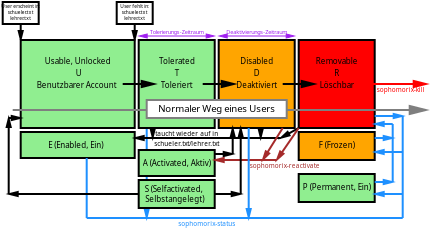 <?xml version="1.0" encoding="UTF-8"?>
<dia:diagram xmlns:dia="http://www.lysator.liu.se/~alla/dia/"><dia:layer name="Hintergrund" visible="true"><dia:object type="Standard - Line" version="0" id="O0"><dia:attribute name="obj_pos"><dia:point val="5.3,4.1"/></dia:attribute><dia:attribute name="obj_bb"><dia:rectangle val="5.1,4.05;5.5,8.65"/></dia:attribute><dia:attribute name="conn_endpoints"><dia:point val="5.3,4.1"/><dia:point val="5.3,8.6"/></dia:attribute><dia:attribute name="numcp"><dia:int val="1"/></dia:attribute><dia:attribute name="line_color"><dia:color val="#1e90ff"/></dia:attribute><dia:attribute name="end_arrow"><dia:enum val="3"/></dia:attribute><dia:attribute name="end_arrow_length"><dia:real val="0.4"/></dia:attribute><dia:attribute name="end_arrow_width"><dia:real val="0.2"/></dia:attribute></dia:object><dia:object type="Standard - Box" version="0" id="O1"><dia:attribute name="obj_pos"><dia:point val="-1.9,-2.2"/></dia:attribute><dia:attribute name="obj_bb"><dia:rectangle val="-1.95,-2.25;-0.05,-1.05"/></dia:attribute><dia:attribute name="elem_corner"><dia:point val="-1.9,-2.2"/></dia:attribute><dia:attribute name="elem_width"><dia:real val="1.8"/></dia:attribute><dia:attribute name="elem_height"><dia:real val="1.1"/></dia:attribute><dia:attribute name="show_background"><dia:boolean val="true"/></dia:attribute></dia:object><dia:object type="Standard - Box" version="0" id="O2"><dia:attribute name="obj_pos"><dia:point val="-1,-0.3"/></dia:attribute><dia:attribute name="obj_bb"><dia:rectangle val="-1.05,-0.35;4.75,4.15"/></dia:attribute><dia:attribute name="elem_corner"><dia:point val="-1,-0.3"/></dia:attribute><dia:attribute name="elem_width"><dia:real val="5.7"/></dia:attribute><dia:attribute name="elem_height"><dia:real val="4.4"/></dia:attribute><dia:attribute name="inner_color"><dia:color val="#90ee90"/></dia:attribute><dia:attribute name="show_background"><dia:boolean val="true"/></dia:attribute></dia:object><dia:object type="Standard - Line" version="0" id="O3"><dia:attribute name="obj_pos"><dia:point val="7,3.1"/></dia:attribute><dia:attribute name="obj_bb"><dia:rectangle val="6.95,2.85;8.55,3.35"/></dia:attribute><dia:attribute name="conn_endpoints"><dia:point val="7,3.1"/><dia:point val="8.5,3.1"/></dia:attribute><dia:attribute name="numcp"><dia:int val="1"/></dia:attribute><dia:attribute name="start_arrow"><dia:enum val="3"/></dia:attribute><dia:attribute name="start_arrow_length"><dia:real val="0.4"/></dia:attribute><dia:attribute name="start_arrow_width"><dia:real val="0.25"/></dia:attribute></dia:object><dia:object type="Standard - Text" version="0" id="O4"><dia:attribute name="obj_pos"><dia:point val="12.9,7.7"/></dia:attribute><dia:attribute name="obj_bb"><dia:rectangle val="12.9,7.3;12.9,7.95"/></dia:attribute><dia:attribute name="text"><dia:composite type="text"><dia:attribute name="string"><dia:string>##</dia:string></dia:attribute><dia:attribute name="font"><dia:font family="sans" style="0" name="Courier"/></dia:attribute><dia:attribute name="height"><dia:real val="0.5"/></dia:attribute><dia:attribute name="pos"><dia:point val="12.9,7.7"/></dia:attribute><dia:attribute name="color"><dia:color val="#000000"/></dia:attribute><dia:attribute name="alignment"><dia:enum val="0"/></dia:attribute></dia:composite></dia:attribute></dia:object><dia:object type="Standard - Text" version="0" id="O5"><dia:attribute name="obj_pos"><dia:point val="12.9,8.5"/></dia:attribute><dia:attribute name="obj_bb"><dia:rectangle val="12.9,8.1;12.9,8.75"/></dia:attribute><dia:attribute name="text"><dia:composite type="text"><dia:attribute name="string"><dia:string>##</dia:string></dia:attribute><dia:attribute name="font"><dia:font family="sans" style="0" name="Courier"/></dia:attribute><dia:attribute name="height"><dia:real val="0.5"/></dia:attribute><dia:attribute name="pos"><dia:point val="12.9,8.5"/></dia:attribute><dia:attribute name="color"><dia:color val="#000000"/></dia:attribute><dia:attribute name="alignment"><dia:enum val="0"/></dia:attribute></dia:composite></dia:attribute></dia:object><dia:object type="Standard - Box" version="0" id="O6"><dia:attribute name="obj_pos"><dia:point val="-1,4.3"/></dia:attribute><dia:attribute name="obj_bb"><dia:rectangle val="-1.05,4.25;4.75,5.65"/></dia:attribute><dia:attribute name="elem_corner"><dia:point val="-1,4.3"/></dia:attribute><dia:attribute name="elem_width"><dia:real val="5.7"/></dia:attribute><dia:attribute name="elem_height"><dia:real val="1.3"/></dia:attribute><dia:attribute name="inner_color"><dia:color val="#90ee90"/></dia:attribute><dia:attribute name="show_background"><dia:boolean val="true"/></dia:attribute></dia:object><dia:object type="Standard - Box" version="0" id="O7"><dia:attribute name="obj_pos"><dia:point val="4.9,5.2"/></dia:attribute><dia:attribute name="obj_bb"><dia:rectangle val="4.85,5.15;8.75,6.55"/></dia:attribute><dia:attribute name="elem_corner"><dia:point val="4.9,5.2"/></dia:attribute><dia:attribute name="elem_width"><dia:real val="3.8"/></dia:attribute><dia:attribute name="elem_height"><dia:real val="1.3"/></dia:attribute><dia:attribute name="inner_color"><dia:color val="#90ee90"/></dia:attribute><dia:attribute name="show_background"><dia:boolean val="true"/></dia:attribute></dia:object><dia:object type="Standard - Box" version="0" id="O8"><dia:attribute name="obj_pos"><dia:point val="12.9,-0.3"/></dia:attribute><dia:attribute name="obj_bb"><dia:rectangle val="12.85,-0.35;16.75,4.15"/></dia:attribute><dia:attribute name="elem_corner"><dia:point val="12.9,-0.3"/></dia:attribute><dia:attribute name="elem_width"><dia:real val="3.8"/></dia:attribute><dia:attribute name="elem_height"><dia:real val="4.4"/></dia:attribute><dia:attribute name="inner_color"><dia:color val="#ff0000"/></dia:attribute><dia:attribute name="show_background"><dia:boolean val="true"/></dia:attribute></dia:object><dia:object type="Standard - Box" version="0" id="O9"><dia:attribute name="obj_pos"><dia:point val="8.9,-0.3"/></dia:attribute><dia:attribute name="obj_bb"><dia:rectangle val="8.85,-0.35;12.75,4.15"/></dia:attribute><dia:attribute name="elem_corner"><dia:point val="8.9,-0.3"/></dia:attribute><dia:attribute name="elem_width"><dia:real val="3.8"/></dia:attribute><dia:attribute name="elem_height"><dia:real val="4.4"/></dia:attribute><dia:attribute name="inner_color"><dia:color val="#ffa500"/></dia:attribute><dia:attribute name="show_background"><dia:boolean val="true"/></dia:attribute></dia:object><dia:object type="Standard - Box" version="0" id="O10"><dia:attribute name="obj_pos"><dia:point val="4.9,-0.3"/></dia:attribute><dia:attribute name="obj_bb"><dia:rectangle val="4.85,-0.35;8.75,4.15"/></dia:attribute><dia:attribute name="elem_corner"><dia:point val="4.9,-0.3"/></dia:attribute><dia:attribute name="elem_width"><dia:real val="3.8"/></dia:attribute><dia:attribute name="elem_height"><dia:real val="4.4"/></dia:attribute><dia:attribute name="inner_color"><dia:color val="#90ee90"/></dia:attribute><dia:attribute name="show_background"><dia:boolean val="true"/></dia:attribute></dia:object><dia:object type="Standard - Text" version="0" id="O11"><dia:attribute name="obj_pos"><dia:point val="6.8,0.9"/></dia:attribute><dia:attribute name="obj_bb"><dia:rectangle val="5.988,0.5;7.612,1.15"/></dia:attribute><dia:attribute name="text"><dia:composite type="text"><dia:attribute name="string"><dia:string>#Tolerated#</dia:string></dia:attribute><dia:attribute name="font"><dia:font family="sans" style="0" name="Courier"/></dia:attribute><dia:attribute name="height"><dia:real val="0.5"/></dia:attribute><dia:attribute name="pos"><dia:point val="6.8,0.9"/></dia:attribute><dia:attribute name="color"><dia:color val="#000000"/></dia:attribute><dia:attribute name="alignment"><dia:enum val="1"/></dia:attribute></dia:composite></dia:attribute></dia:object><dia:object type="Standard - Text" version="0" id="O12"><dia:attribute name="obj_pos"><dia:point val="10.8,0.9"/></dia:attribute><dia:attribute name="obj_bb"><dia:rectangle val="10.04,0.5;11.56,1.15"/></dia:attribute><dia:attribute name="text"><dia:composite type="text"><dia:attribute name="string"><dia:string>#Disabled#</dia:string></dia:attribute><dia:attribute name="font"><dia:font family="sans" style="0" name="Courier"/></dia:attribute><dia:attribute name="height"><dia:real val="0.5"/></dia:attribute><dia:attribute name="pos"><dia:point val="10.8,0.9"/></dia:attribute><dia:attribute name="color"><dia:color val="#000000"/></dia:attribute><dia:attribute name="alignment"><dia:enum val="1"/></dia:attribute></dia:composite></dia:attribute></dia:object><dia:object type="Standard - Text" version="0" id="O13"><dia:attribute name="obj_pos"><dia:point val="14.8,0.9"/></dia:attribute><dia:attribute name="obj_bb"><dia:rectangle val="13.815,0.5;15.785,1.15"/></dia:attribute><dia:attribute name="text"><dia:composite type="text"><dia:attribute name="string"><dia:string>#Removable#</dia:string></dia:attribute><dia:attribute name="font"><dia:font family="sans" style="0" name="Courier"/></dia:attribute><dia:attribute name="height"><dia:real val="0.5"/></dia:attribute><dia:attribute name="pos"><dia:point val="14.8,0.9"/></dia:attribute><dia:attribute name="color"><dia:color val="#000000"/></dia:attribute><dia:attribute name="alignment"><dia:enum val="1"/></dia:attribute></dia:composite></dia:attribute></dia:object><dia:object type="Standard - Text" version="0" id="O14"><dia:attribute name="obj_pos"><dia:point val="6.8,1.5"/></dia:attribute><dia:attribute name="obj_bb"><dia:rectangle val="6.693,1.1;6.907,1.75"/></dia:attribute><dia:attribute name="text"><dia:composite type="text"><dia:attribute name="string"><dia:string>#T#</dia:string></dia:attribute><dia:attribute name="font"><dia:font family="sans" style="0" name="Courier"/></dia:attribute><dia:attribute name="height"><dia:real val="0.5"/></dia:attribute><dia:attribute name="pos"><dia:point val="6.8,1.5"/></dia:attribute><dia:attribute name="color"><dia:color val="#000000"/></dia:attribute><dia:attribute name="alignment"><dia:enum val="1"/></dia:attribute></dia:composite></dia:attribute></dia:object><dia:object type="Standard - Text" version="0" id="O15"><dia:attribute name="obj_pos"><dia:point val="10.8,1.5"/></dia:attribute><dia:attribute name="obj_bb"><dia:rectangle val="10.665,1.1;10.935,1.75"/></dia:attribute><dia:attribute name="text"><dia:composite type="text"><dia:attribute name="string"><dia:string>#D#</dia:string></dia:attribute><dia:attribute name="font"><dia:font family="sans" style="0" name="Courier"/></dia:attribute><dia:attribute name="height"><dia:real val="0.5"/></dia:attribute><dia:attribute name="pos"><dia:point val="10.8,1.5"/></dia:attribute><dia:attribute name="color"><dia:color val="#000000"/></dia:attribute><dia:attribute name="alignment"><dia:enum val="1"/></dia:attribute></dia:composite></dia:attribute></dia:object><dia:object type="Standard - Text" version="0" id="O16"><dia:attribute name="obj_pos"><dia:point val="14.8,1.5"/></dia:attribute><dia:attribute name="obj_bb"><dia:rectangle val="14.678,1.1;14.921,1.75"/></dia:attribute><dia:attribute name="text"><dia:composite type="text"><dia:attribute name="string"><dia:string>#R#</dia:string></dia:attribute><dia:attribute name="font"><dia:font family="sans" style="0" name="Courier"/></dia:attribute><dia:attribute name="height"><dia:real val="0.5"/></dia:attribute><dia:attribute name="pos"><dia:point val="14.8,1.5"/></dia:attribute><dia:attribute name="color"><dia:color val="#000000"/></dia:attribute><dia:attribute name="alignment"><dia:enum val="1"/></dia:attribute></dia:composite></dia:attribute></dia:object><dia:object type="Standard - Text" version="0" id="O17"><dia:attribute name="obj_pos"><dia:point val="1.9,0.9"/></dia:attribute><dia:attribute name="obj_bb"><dia:rectangle val="0.329,0.5;3.471,1.15"/></dia:attribute><dia:attribute name="text"><dia:composite type="text"><dia:attribute name="string"><dia:string>#Usable, Unlocked #</dia:string></dia:attribute><dia:attribute name="font"><dia:font family="sans" style="0" name="Courier"/></dia:attribute><dia:attribute name="height"><dia:real val="0.5"/></dia:attribute><dia:attribute name="pos"><dia:point val="1.9,0.9"/></dia:attribute><dia:attribute name="color"><dia:color val="#000000"/></dia:attribute><dia:attribute name="alignment"><dia:enum val="1"/></dia:attribute></dia:composite></dia:attribute></dia:object><dia:object type="Standard - Text" version="0" id="O18"><dia:attribute name="obj_pos"><dia:point val="1.9,1.5"/></dia:attribute><dia:attribute name="obj_bb"><dia:rectangle val="1.772,1.1;2.028,1.75"/></dia:attribute><dia:attribute name="text"><dia:composite type="text"><dia:attribute name="string"><dia:string>#U#</dia:string></dia:attribute><dia:attribute name="font"><dia:font family="sans" style="0" name="Courier"/></dia:attribute><dia:attribute name="height"><dia:real val="0.5"/></dia:attribute><dia:attribute name="pos"><dia:point val="1.9,1.5"/></dia:attribute><dia:attribute name="color"><dia:color val="#000000"/></dia:attribute><dia:attribute name="alignment"><dia:enum val="1"/></dia:attribute></dia:composite></dia:attribute></dia:object><dia:object type="Standard - Text" version="0" id="O19"><dia:attribute name="obj_pos"><dia:point val="1.8,5.1"/></dia:attribute><dia:attribute name="obj_bb"><dia:rectangle val="0.354,4.7;3.246,5.35"/></dia:attribute><dia:attribute name="text"><dia:composite type="text"><dia:attribute name="string"><dia:string>#E (Enabled, Ein) #</dia:string></dia:attribute><dia:attribute name="font"><dia:font family="sans" style="0" name="Courier"/></dia:attribute><dia:attribute name="height"><dia:real val="0.5"/></dia:attribute><dia:attribute name="pos"><dia:point val="1.8,5.1"/></dia:attribute><dia:attribute name="color"><dia:color val="#000000"/></dia:attribute><dia:attribute name="alignment"><dia:enum val="1"/></dia:attribute></dia:composite></dia:attribute></dia:object><dia:object type="Standard - Text" version="0" id="O20"><dia:attribute name="obj_pos"><dia:point val="6.8,6"/></dia:attribute><dia:attribute name="obj_bb"><dia:rectangle val="5.105,5.586;8.509,6.277"/></dia:attribute><dia:attribute name="text"><dia:composite type="text"><dia:attribute name="string"><dia:string>#A (Activated, Aktiv)#</dia:string></dia:attribute><dia:attribute name="font"><dia:font family="sans" style="0" name="Courier"/></dia:attribute><dia:attribute name="height"><dia:real val="0.5"/></dia:attribute><dia:attribute name="pos"><dia:point val="6.8,6"/></dia:attribute><dia:attribute name="color"><dia:color val="#000000"/></dia:attribute><dia:attribute name="alignment"><dia:enum val="1"/></dia:attribute></dia:composite></dia:attribute></dia:object><dia:object type="Standard - Text" version="0" id="O21"><dia:attribute name="obj_pos"><dia:point val="1.8,2.1"/></dia:attribute><dia:attribute name="obj_bb"><dia:rectangle val="-0.045,1.7;3.645,2.35"/></dia:attribute><dia:attribute name="text"><dia:composite type="text"><dia:attribute name="string"><dia:string>#Benutzbarer Account#</dia:string></dia:attribute><dia:attribute name="font"><dia:font family="sans" style="0" name="Courier"/></dia:attribute><dia:attribute name="height"><dia:real val="0.5"/></dia:attribute><dia:attribute name="pos"><dia:point val="1.8,2.1"/></dia:attribute><dia:attribute name="color"><dia:color val="#000000"/></dia:attribute><dia:attribute name="alignment"><dia:enum val="1"/></dia:attribute></dia:composite></dia:attribute></dia:object><dia:object type="Standard - Text" version="0" id="O22"><dia:attribute name="obj_pos"><dia:point val="6.8,2.1"/></dia:attribute><dia:attribute name="obj_bb"><dia:rectangle val="6.086,1.7;7.514,2.35"/></dia:attribute><dia:attribute name="text"><dia:composite type="text"><dia:attribute name="string"><dia:string>#Toleriert#</dia:string></dia:attribute><dia:attribute name="font"><dia:font family="sans" style="0" name="Courier"/></dia:attribute><dia:attribute name="height"><dia:real val="0.5"/></dia:attribute><dia:attribute name="pos"><dia:point val="6.8,2.1"/></dia:attribute><dia:attribute name="color"><dia:color val="#000000"/></dia:attribute><dia:attribute name="alignment"><dia:enum val="1"/></dia:attribute></dia:composite></dia:attribute></dia:object><dia:object type="Standard - Text" version="0" id="O23"><dia:attribute name="obj_pos"><dia:point val="10.8,2.1"/></dia:attribute><dia:attribute name="obj_bb"><dia:rectangle val="9.831,1.7;11.769,2.35"/></dia:attribute><dia:attribute name="text"><dia:composite type="text"><dia:attribute name="string"><dia:string>#Deaktiviert#</dia:string></dia:attribute><dia:attribute name="font"><dia:font family="sans" style="0" name="Courier"/></dia:attribute><dia:attribute name="height"><dia:real val="0.5"/></dia:attribute><dia:attribute name="pos"><dia:point val="10.8,2.1"/></dia:attribute><dia:attribute name="color"><dia:color val="#000000"/></dia:attribute><dia:attribute name="alignment"><dia:enum val="1"/></dia:attribute></dia:composite></dia:attribute></dia:object><dia:object type="Standard - Text" version="0" id="O24"><dia:attribute name="obj_pos"><dia:point val="14.8,2.1"/></dia:attribute><dia:attribute name="obj_bb"><dia:rectangle val="14.007,1.7;15.593,2.35"/></dia:attribute><dia:attribute name="text"><dia:composite type="text"><dia:attribute name="string"><dia:string>#Löschbar#</dia:string></dia:attribute><dia:attribute name="font"><dia:font family="sans" style="0" name="Courier"/></dia:attribute><dia:attribute name="height"><dia:real val="0.5"/></dia:attribute><dia:attribute name="pos"><dia:point val="14.8,2.1"/></dia:attribute><dia:attribute name="color"><dia:color val="#000000"/></dia:attribute><dia:attribute name="alignment"><dia:enum val="1"/></dia:attribute></dia:composite></dia:attribute></dia:object><dia:object type="Standard - Box" version="0" id="O25"><dia:attribute name="obj_pos"><dia:point val="12.9,4.3"/></dia:attribute><dia:attribute name="obj_bb"><dia:rectangle val="12.85,4.25;16.75,5.75"/></dia:attribute><dia:attribute name="elem_corner"><dia:point val="12.9,4.3"/></dia:attribute><dia:attribute name="elem_width"><dia:real val="3.8"/></dia:attribute><dia:attribute name="elem_height"><dia:real val="1.4"/></dia:attribute><dia:attribute name="inner_color"><dia:color val="#ffa500"/></dia:attribute><dia:attribute name="show_background"><dia:boolean val="true"/></dia:attribute></dia:object><dia:object type="Standard - Box" version="0" id="O26"><dia:attribute name="obj_pos"><dia:point val="12.9,6.4"/></dia:attribute><dia:attribute name="obj_bb"><dia:rectangle val="12.85,6.35;16.75,7.85"/></dia:attribute><dia:attribute name="elem_corner"><dia:point val="12.9,6.4"/></dia:attribute><dia:attribute name="elem_width"><dia:real val="3.8"/></dia:attribute><dia:attribute name="elem_height"><dia:real val="1.4"/></dia:attribute><dia:attribute name="inner_color"><dia:color val="#90ee90"/></dia:attribute><dia:attribute name="show_background"><dia:boolean val="true"/></dia:attribute></dia:object><dia:object type="Standard - Text" version="0" id="O27"><dia:attribute name="obj_pos"><dia:point val="14.8,5.1"/></dia:attribute><dia:attribute name="obj_bb"><dia:rectangle val="13.942,4.7;15.658,5.35"/></dia:attribute><dia:attribute name="text"><dia:composite type="text"><dia:attribute name="string"><dia:string>#F (Frozen)#</dia:string></dia:attribute><dia:attribute name="font"><dia:font family="sans" style="0" name="Courier"/></dia:attribute><dia:attribute name="height"><dia:real val="0.5"/></dia:attribute><dia:attribute name="pos"><dia:point val="14.8,5.1"/></dia:attribute><dia:attribute name="color"><dia:color val="#000000"/></dia:attribute><dia:attribute name="alignment"><dia:enum val="1"/></dia:attribute></dia:composite></dia:attribute></dia:object><dia:object type="Standard - Text" version="0" id="O28"><dia:attribute name="obj_pos"><dia:point val="14.8,7.2"/></dia:attribute><dia:attribute name="obj_bb"><dia:rectangle val="13.16,6.786;16.454,7.478"/></dia:attribute><dia:attribute name="text"><dia:composite type="text"><dia:attribute name="string"><dia:string>#P (Permanent, Ein)#</dia:string></dia:attribute><dia:attribute name="font"><dia:font family="sans" style="0" name="Courier"/></dia:attribute><dia:attribute name="height"><dia:real val="0.5"/></dia:attribute><dia:attribute name="pos"><dia:point val="14.8,7.2"/></dia:attribute><dia:attribute name="color"><dia:color val="#000000"/></dia:attribute><dia:attribute name="alignment"><dia:enum val="1"/></dia:attribute></dia:composite></dia:attribute></dia:object><dia:object type="Standard - Line" version="0" id="O29"><dia:attribute name="obj_pos"><dia:point val="11,4.1"/></dia:attribute><dia:attribute name="obj_bb"><dia:rectangle val="10.8,4.05;11.2,4.65"/></dia:attribute><dia:attribute name="conn_endpoints"><dia:point val="11,4.1"/><dia:point val="11,4.6"/></dia:attribute><dia:attribute name="numcp"><dia:int val="1"/></dia:attribute><dia:attribute name="end_arrow"><dia:enum val="3"/></dia:attribute><dia:attribute name="end_arrow_length"><dia:real val="0.4"/></dia:attribute><dia:attribute name="end_arrow_width"><dia:real val="0.2"/></dia:attribute></dia:object><dia:object type="Standard - Line" version="0" id="O30"><dia:attribute name="obj_pos"><dia:point val="4.7,4.6"/></dia:attribute><dia:attribute name="obj_bb"><dia:rectangle val="4.65,4.4;10.95,4.8"/></dia:attribute><dia:attribute name="conn_endpoints"><dia:point val="4.7,4.6"/><dia:point val="10.9,4.6"/></dia:attribute><dia:attribute name="numcp"><dia:int val="1"/></dia:attribute><dia:attribute name="start_arrow"><dia:enum val="3"/></dia:attribute><dia:attribute name="start_arrow_length"><dia:real val="0.4"/></dia:attribute><dia:attribute name="start_arrow_width"><dia:real val="0.2"/></dia:attribute></dia:object><dia:object type="Standard - Line" version="0" id="O31"><dia:attribute name="obj_pos"><dia:point val="5.6,4.1"/></dia:attribute><dia:attribute name="obj_bb"><dia:rectangle val="5.4,4.05;5.8,4.65"/></dia:attribute><dia:attribute name="conn_endpoints"><dia:point val="5.6,4.1"/><dia:point val="5.6,4.6"/></dia:attribute><dia:attribute name="numcp"><dia:int val="1"/></dia:attribute><dia:attribute name="end_arrow"><dia:enum val="3"/></dia:attribute><dia:attribute name="end_arrow_length"><dia:real val="0.4"/></dia:attribute><dia:attribute name="end_arrow_width"><dia:real val="0.2"/></dia:attribute></dia:object><dia:object type="Standard - Line" version="0" id="O32"><dia:attribute name="obj_pos"><dia:point val="12.9,4.1"/></dia:attribute><dia:attribute name="obj_bb"><dia:rectangle val="11.859,4.032;12.968,4.799"/></dia:attribute><dia:attribute name="conn_endpoints"><dia:point val="12.9,4.1"/><dia:point val="12,4.6"/></dia:attribute><dia:attribute name="numcp"><dia:int val="1"/></dia:attribute><dia:attribute name="end_arrow"><dia:enum val="3"/></dia:attribute><dia:attribute name="end_arrow_length"><dia:real val="0.4"/></dia:attribute><dia:attribute name="end_arrow_width"><dia:real val="0.2"/></dia:attribute><dia:connections><dia:connection handle="0" to="O8" connection="5"/></dia:connections></dia:object><dia:object type="Standard - Line" version="0" id="O33"><dia:attribute name="obj_pos"><dia:point val="12,4.6"/></dia:attribute><dia:attribute name="obj_bb"><dia:rectangle val="10.75,4.55;12.05,4.65"/></dia:attribute><dia:attribute name="conn_endpoints"><dia:point val="12,4.6"/><dia:point val="10.8,4.6"/></dia:attribute><dia:attribute name="numcp"><dia:int val="1"/></dia:attribute></dia:object><dia:object type="Standard - Text" version="0" id="O34"><dia:attribute name="obj_pos"><dia:point val="7.3,4.5"/></dia:attribute><dia:attribute name="obj_bb"><dia:rectangle val="5.793,4.138;8.82,4.725"/></dia:attribute><dia:attribute name="text"><dia:composite type="text"><dia:attribute name="string"><dia:string>#taucht wieder auf in#</dia:string></dia:attribute><dia:attribute name="font"><dia:font family="sans" style="0" name="Courier"/></dia:attribute><dia:attribute name="height"><dia:real val="0.4"/></dia:attribute><dia:attribute name="pos"><dia:point val="7.3,4.5"/></dia:attribute><dia:attribute name="color"><dia:color val="#000000"/></dia:attribute><dia:attribute name="alignment"><dia:enum val="1"/></dia:attribute></dia:composite></dia:attribute></dia:object><dia:object type="Standard - Line" version="0" id="O35"><dia:attribute name="obj_pos"><dia:point val="8.7,5.7"/></dia:attribute><dia:attribute name="obj_bb"><dia:rectangle val="8.65,5.5;11.85,5.9"/></dia:attribute><dia:attribute name="conn_endpoints"><dia:point val="8.7,5.7"/><dia:point val="11.8,5.7"/></dia:attribute><dia:attribute name="numcp"><dia:int val="1"/></dia:attribute><dia:attribute name="line_color"><dia:color val="#a52a2a"/></dia:attribute><dia:attribute name="start_arrow"><dia:enum val="3"/></dia:attribute><dia:attribute name="start_arrow_length"><dia:real val="0.4"/></dia:attribute><dia:attribute name="start_arrow_width"><dia:real val="0.2"/></dia:attribute></dia:object><dia:object type="Standard - Line" version="0" id="O36"><dia:attribute name="obj_pos"><dia:point val="12.9,4.1"/></dia:attribute><dia:attribute name="obj_bb"><dia:rectangle val="11.607,4.03;12.97,5.855"/></dia:attribute><dia:attribute name="conn_endpoints"><dia:point val="12.9,4.1"/><dia:point val="11.8,5.7"/></dia:attribute><dia:attribute name="numcp"><dia:int val="1"/></dia:attribute><dia:attribute name="line_color"><dia:color val="#a52a2a"/></dia:attribute><dia:attribute name="end_arrow"><dia:enum val="3"/></dia:attribute><dia:attribute name="end_arrow_length"><dia:real val="0.4"/></dia:attribute><dia:attribute name="end_arrow_width"><dia:real val="0.2"/></dia:attribute><dia:connections><dia:connection handle="0" to="O8" connection="5"/></dia:connections></dia:object><dia:object type="Standard - Line" version="0" id="O37"><dia:attribute name="obj_pos"><dia:point val="12.1,4.1"/></dia:attribute><dia:attribute name="obj_bb"><dia:rectangle val="10.904,4.031;12.169,5.848"/></dia:attribute><dia:attribute name="conn_endpoints"><dia:point val="12.1,4.1"/><dia:point val="11.1,5.7"/></dia:attribute><dia:attribute name="numcp"><dia:int val="1"/></dia:attribute><dia:attribute name="line_color"><dia:color val="#a52a2a"/></dia:attribute><dia:attribute name="end_arrow"><dia:enum val="3"/></dia:attribute><dia:attribute name="end_arrow_length"><dia:real val="0.4"/></dia:attribute><dia:attribute name="end_arrow_width"><dia:real val="0.2"/></dia:attribute></dia:object><dia:object type="Standard - Text" version="0" id="O38"><dia:attribute name="obj_pos"><dia:point val="12.2,6.1"/></dia:attribute><dia:attribute name="obj_bb"><dia:rectangle val="10.491,5.737;13.897,6.325"/></dia:attribute><dia:attribute name="text"><dia:composite type="text"><dia:attribute name="string"><dia:string>#sophomorix-reactivate#</dia:string></dia:attribute><dia:attribute name="font"><dia:font family="sans" style="0" name="Courier"/></dia:attribute><dia:attribute name="height"><dia:real val="0.4"/></dia:attribute><dia:attribute name="pos"><dia:point val="12.2,6.1"/></dia:attribute><dia:attribute name="color"><dia:color val="#a52a2a"/></dia:attribute><dia:attribute name="alignment"><dia:enum val="1"/></dia:attribute></dia:composite></dia:attribute></dia:object><dia:object type="Standard - Text" version="0" id="O39"><dia:attribute name="obj_pos"><dia:point val="7.3,5"/></dia:attribute><dia:attribute name="obj_bb"><dia:rectangle val="5.708,4.638;8.904,5.225"/></dia:attribute><dia:attribute name="text"><dia:composite type="text"><dia:attribute name="string"><dia:string>#schueler.txt/lehrer.txt#</dia:string></dia:attribute><dia:attribute name="font"><dia:font family="sans" style="0" name="Courier"/></dia:attribute><dia:attribute name="height"><dia:real val="0.4"/></dia:attribute><dia:attribute name="pos"><dia:point val="7.3,5"/></dia:attribute><dia:attribute name="color"><dia:color val="#000000"/></dia:attribute><dia:attribute name="alignment"><dia:enum val="1"/></dia:attribute></dia:composite></dia:attribute></dia:object><dia:object type="Standard - Text" version="0" id="O40"><dia:attribute name="obj_pos"><dia:point val="6.8,-0.6"/></dia:attribute><dia:attribute name="obj_bb"><dia:rectangle val="5.422,-0.9;8.178,-0.4"/></dia:attribute><dia:attribute name="text"><dia:composite type="text"><dia:attribute name="string"><dia:string>#Tolerierungs-Zeitraum#</dia:string></dia:attribute><dia:attribute name="font"><dia:font family="sans" style="0" name="Courier"/></dia:attribute><dia:attribute name="height"><dia:real val="0.35"/></dia:attribute><dia:attribute name="pos"><dia:point val="6.8,-0.6"/></dia:attribute><dia:attribute name="color"><dia:color val="#a020f0"/></dia:attribute><dia:attribute name="alignment"><dia:enum val="1"/></dia:attribute></dia:composite></dia:attribute></dia:object><dia:object type="Standard - Text" version="0" id="O41"><dia:attribute name="obj_pos"><dia:point val="10.8,-0.6"/></dia:attribute><dia:attribute name="obj_bb"><dia:rectangle val="9.234,-0.9;12.366,-0.4"/></dia:attribute><dia:attribute name="text"><dia:composite type="text"><dia:attribute name="string"><dia:string>#Deaktivierungs-Zeitraum#</dia:string></dia:attribute><dia:attribute name="font"><dia:font family="sans" style="0" name="Courier"/></dia:attribute><dia:attribute name="height"><dia:real val="0.35"/></dia:attribute><dia:attribute name="pos"><dia:point val="10.8,-0.6"/></dia:attribute><dia:attribute name="color"><dia:color val="#a020f0"/></dia:attribute><dia:attribute name="alignment"><dia:enum val="1"/></dia:attribute></dia:composite></dia:attribute></dia:object><dia:object type="Standard - Line" version="0" id="O42"><dia:attribute name="obj_pos"><dia:point val="4.9,-0.5"/></dia:attribute><dia:attribute name="obj_bb"><dia:rectangle val="4.875,-0.7;8.725,-0.3"/></dia:attribute><dia:attribute name="conn_endpoints"><dia:point val="4.9,-0.5"/><dia:point val="8.7,-0.5"/></dia:attribute><dia:attribute name="numcp"><dia:int val="1"/></dia:attribute><dia:attribute name="line_color"><dia:color val="#a020f0"/></dia:attribute><dia:attribute name="line_width"><dia:real val="0.05"/></dia:attribute><dia:attribute name="start_arrow"><dia:enum val="3"/></dia:attribute><dia:attribute name="start_arrow_length"><dia:real val="0.4"/></dia:attribute><dia:attribute name="start_arrow_width"><dia:real val="0.2"/></dia:attribute><dia:attribute name="end_arrow"><dia:enum val="3"/></dia:attribute><dia:attribute name="end_arrow_length"><dia:real val="0.4"/></dia:attribute><dia:attribute name="end_arrow_width"><dia:real val="0.2"/></dia:attribute></dia:object><dia:object type="Standard - Line" version="0" id="O43"><dia:attribute name="obj_pos"><dia:point val="8.9,-0.5"/></dia:attribute><dia:attribute name="obj_bb"><dia:rectangle val="8.875,-0.7;12.725,-0.3"/></dia:attribute><dia:attribute name="conn_endpoints"><dia:point val="8.9,-0.5"/><dia:point val="12.7,-0.5"/></dia:attribute><dia:attribute name="numcp"><dia:int val="1"/></dia:attribute><dia:attribute name="line_color"><dia:color val="#a020f0"/></dia:attribute><dia:attribute name="line_width"><dia:real val="0.05"/></dia:attribute><dia:attribute name="start_arrow"><dia:enum val="3"/></dia:attribute><dia:attribute name="start_arrow_length"><dia:real val="0.4"/></dia:attribute><dia:attribute name="start_arrow_width"><dia:real val="0.2"/></dia:attribute><dia:attribute name="end_arrow"><dia:enum val="3"/></dia:attribute><dia:attribute name="end_arrow_length"><dia:real val="0.4"/></dia:attribute><dia:attribute name="end_arrow_width"><dia:real val="0.2"/></dia:attribute></dia:object><dia:object type="Standard - Line" version="0" id="O44"><dia:attribute name="obj_pos"><dia:point val="4.1,1.9"/></dia:attribute><dia:attribute name="obj_bb"><dia:rectangle val="4.05,1.6;5.75,2.2"/></dia:attribute><dia:attribute name="conn_endpoints"><dia:point val="4.1,1.9"/><dia:point val="5.7,1.9"/></dia:attribute><dia:attribute name="numcp"><dia:int val="1"/></dia:attribute><dia:attribute name="end_arrow"><dia:enum val="3"/></dia:attribute><dia:attribute name="end_arrow_length"><dia:real val="0.6"/></dia:attribute><dia:attribute name="end_arrow_width"><dia:real val="0.3"/></dia:attribute></dia:object><dia:object type="Standard - Line" version="0" id="O45"><dia:attribute name="obj_pos"><dia:point val="8.1,1.9"/></dia:attribute><dia:attribute name="obj_bb"><dia:rectangle val="8.05,1.6;9.75,2.2"/></dia:attribute><dia:attribute name="conn_endpoints"><dia:point val="8.1,1.9"/><dia:point val="9.7,1.9"/></dia:attribute><dia:attribute name="numcp"><dia:int val="1"/></dia:attribute><dia:attribute name="end_arrow"><dia:enum val="3"/></dia:attribute><dia:attribute name="end_arrow_length"><dia:real val="0.6"/></dia:attribute><dia:attribute name="end_arrow_width"><dia:real val="0.3"/></dia:attribute></dia:object><dia:object type="Standard - Line" version="0" id="O46"><dia:attribute name="obj_pos"><dia:point val="12.1,1.9"/></dia:attribute><dia:attribute name="obj_bb"><dia:rectangle val="12.05,1.6;13.75,2.2"/></dia:attribute><dia:attribute name="conn_endpoints"><dia:point val="12.1,1.9"/><dia:point val="13.7,1.9"/></dia:attribute><dia:attribute name="numcp"><dia:int val="1"/></dia:attribute><dia:attribute name="end_arrow"><dia:enum val="3"/></dia:attribute><dia:attribute name="end_arrow_length"><dia:real val="0.6"/></dia:attribute><dia:attribute name="end_arrow_width"><dia:real val="0.3"/></dia:attribute></dia:object><dia:object type="Standard - Line" version="0" id="O47"><dia:attribute name="obj_pos"><dia:point val="-1,-0.3"/></dia:attribute><dia:attribute name="obj_bb"><dia:rectangle val="-1.2,-1.15;-0.8,-0.25"/></dia:attribute><dia:attribute name="conn_endpoints"><dia:point val="-1,-0.3"/><dia:point val="-1,-1.1"/></dia:attribute><dia:attribute name="numcp"><dia:int val="1"/></dia:attribute><dia:attribute name="start_arrow"><dia:enum val="3"/></dia:attribute><dia:attribute name="start_arrow_length"><dia:real val="0.4"/></dia:attribute><dia:attribute name="start_arrow_width"><dia:real val="0.2"/></dia:attribute><dia:connections><dia:connection handle="0" to="O2" connection="0"/><dia:connection handle="1" to="O1" connection="6"/></dia:connections></dia:object><dia:object type="Standard - Text" version="0" id="O48"><dia:attribute name="obj_pos"><dia:point val="-1,-1.9"/></dia:attribute><dia:attribute name="obj_bb"><dia:rectangle val="-1.88,-2.15;-0.12,-1.15"/></dia:attribute><dia:attribute name="text"><dia:composite type="text"><dia:attribute name="string"><dia:string>#User erscheint in:
schueler.txt
lehrer.txt#</dia:string></dia:attribute><dia:attribute name="font"><dia:font family="sans" style="0" name="Courier"/></dia:attribute><dia:attribute name="height"><dia:real val="0.3"/></dia:attribute><dia:attribute name="pos"><dia:point val="-1,-1.9"/></dia:attribute><dia:attribute name="color"><dia:color val="#000000"/></dia:attribute><dia:attribute name="alignment"><dia:enum val="1"/></dia:attribute></dia:composite></dia:attribute></dia:object><dia:object type="Standard - Line" version="0" id="O49"><dia:attribute name="obj_pos"><dia:point val="2.3,5.6"/></dia:attribute><dia:attribute name="obj_bb"><dia:rectangle val="2.25,5.55;2.35,8.65"/></dia:attribute><dia:attribute name="conn_endpoints"><dia:point val="2.3,5.6"/><dia:point val="2.3,8.6"/></dia:attribute><dia:attribute name="numcp"><dia:int val="1"/></dia:attribute><dia:attribute name="line_color"><dia:color val="#1e90ff"/></dia:attribute></dia:object><dia:object type="Standard - Line" version="0" id="O50"><dia:attribute name="obj_pos"><dia:point val="2.3,8.6"/></dia:attribute><dia:attribute name="obj_bb"><dia:rectangle val="2.25,8.55;18.15,8.65"/></dia:attribute><dia:attribute name="conn_endpoints"><dia:point val="2.3,8.6"/><dia:point val="18.1,8.6"/></dia:attribute><dia:attribute name="numcp"><dia:int val="1"/></dia:attribute><dia:attribute name="line_color"><dia:color val="#1e90ff"/></dia:attribute></dia:object><dia:object type="Standard - Line" version="0" id="O51"><dia:attribute name="obj_pos"><dia:point val="10.4,4.1"/></dia:attribute><dia:attribute name="obj_bb"><dia:rectangle val="10.2,4.05;10.6,8.65"/></dia:attribute><dia:attribute name="conn_endpoints"><dia:point val="10.4,4.1"/><dia:point val="10.4,8.6"/></dia:attribute><dia:attribute name="numcp"><dia:int val="1"/></dia:attribute><dia:attribute name="line_color"><dia:color val="#1e90ff"/></dia:attribute><dia:attribute name="end_arrow"><dia:enum val="3"/></dia:attribute><dia:attribute name="end_arrow_length"><dia:real val="0.4"/></dia:attribute><dia:attribute name="end_arrow_width"><dia:real val="0.2"/></dia:attribute></dia:object><dia:object type="Standard - Line" version="0" id="O52"><dia:attribute name="obj_pos"><dia:point val="16.7,5.3"/></dia:attribute><dia:attribute name="obj_bb"><dia:rectangle val="16.65,5.1;18.15,5.5"/></dia:attribute><dia:attribute name="conn_endpoints"><dia:point val="16.7,5.3"/><dia:point val="18.1,5.3"/></dia:attribute><dia:attribute name="numcp"><dia:int val="1"/></dia:attribute><dia:attribute name="line_color"><dia:color val="#1e90ff"/></dia:attribute><dia:attribute name="start_arrow"><dia:enum val="3"/></dia:attribute><dia:attribute name="start_arrow_length"><dia:real val="0.4"/></dia:attribute><dia:attribute name="start_arrow_width"><dia:real val="0.2"/></dia:attribute></dia:object><dia:object type="Standard - Line" version="0" id="O53"><dia:attribute name="obj_pos"><dia:point val="16.7,7.4"/></dia:attribute><dia:attribute name="obj_bb"><dia:rectangle val="16.65,7.2;18.15,7.6"/></dia:attribute><dia:attribute name="conn_endpoints"><dia:point val="16.7,7.4"/><dia:point val="18.1,7.4"/></dia:attribute><dia:attribute name="numcp"><dia:int val="1"/></dia:attribute><dia:attribute name="line_color"><dia:color val="#1e90ff"/></dia:attribute><dia:attribute name="start_arrow"><dia:enum val="3"/></dia:attribute><dia:attribute name="start_arrow_length"><dia:real val="0.4"/></dia:attribute><dia:attribute name="start_arrow_width"><dia:real val="0.2"/></dia:attribute></dia:object><dia:object type="Standard - Line" version="0" id="O54"><dia:attribute name="obj_pos"><dia:point val="18.1,3.5"/></dia:attribute><dia:attribute name="obj_bb"><dia:rectangle val="18.05,3.45;18.15,8.65"/></dia:attribute><dia:attribute name="conn_endpoints"><dia:point val="18.1,3.5"/><dia:point val="18.1,8.6"/></dia:attribute><dia:attribute name="numcp"><dia:int val="1"/></dia:attribute><dia:attribute name="line_color"><dia:color val="#1e90ff"/></dia:attribute></dia:object><dia:object type="Standard - Text" version="0" id="O55"><dia:attribute name="obj_pos"><dia:point val="8.3,9"/></dia:attribute><dia:attribute name="obj_bb"><dia:rectangle val="6.903,8.637;9.71,9.225"/></dia:attribute><dia:attribute name="text"><dia:composite type="text"><dia:attribute name="string"><dia:string>#sophomorix-status#</dia:string></dia:attribute><dia:attribute name="font"><dia:font family="sans" style="0" name="Courier"/></dia:attribute><dia:attribute name="height"><dia:real val="0.4"/></dia:attribute><dia:attribute name="pos"><dia:point val="8.3,9"/></dia:attribute><dia:attribute name="color"><dia:color val="#1e90ff"/></dia:attribute><dia:attribute name="alignment"><dia:enum val="1"/></dia:attribute></dia:composite></dia:attribute></dia:object><dia:object type="Standard - Line" version="0" id="O56"><dia:attribute name="obj_pos"><dia:point val="16.7,3.5"/></dia:attribute><dia:attribute name="obj_bb"><dia:rectangle val="16.65,3.3;18.15,3.7"/></dia:attribute><dia:attribute name="conn_endpoints"><dia:point val="16.7,3.5"/><dia:point val="18.1,3.5"/></dia:attribute><dia:attribute name="numcp"><dia:int val="1"/></dia:attribute><dia:attribute name="line_color"><dia:color val="#1e90ff"/></dia:attribute><dia:attribute name="end_arrow"><dia:enum val="3"/></dia:attribute><dia:attribute name="end_arrow_length"><dia:real val="0.4"/></dia:attribute><dia:attribute name="end_arrow_width"><dia:real val="0.2"/></dia:attribute></dia:object><dia:object type="Standard - Box" version="0" id="O57"><dia:attribute name="obj_pos"><dia:point val="3.8,-2.2"/></dia:attribute><dia:attribute name="obj_bb"><dia:rectangle val="3.75,-2.25;5.65,-1.05"/></dia:attribute><dia:attribute name="elem_corner"><dia:point val="3.8,-2.2"/></dia:attribute><dia:attribute name="elem_width"><dia:real val="1.8"/></dia:attribute><dia:attribute name="elem_height"><dia:real val="1.1"/></dia:attribute><dia:attribute name="show_background"><dia:boolean val="true"/></dia:attribute></dia:object><dia:object type="Standard - Line" version="0" id="O58"><dia:attribute name="obj_pos"><dia:point val="4.7,-0.3"/></dia:attribute><dia:attribute name="obj_bb"><dia:rectangle val="4.5,-1.15;4.9,-0.25"/></dia:attribute><dia:attribute name="conn_endpoints"><dia:point val="4.7,-0.3"/><dia:point val="4.7,-1.1"/></dia:attribute><dia:attribute name="numcp"><dia:int val="1"/></dia:attribute><dia:attribute name="start_arrow"><dia:enum val="3"/></dia:attribute><dia:attribute name="start_arrow_length"><dia:real val="0.4"/></dia:attribute><dia:attribute name="start_arrow_width"><dia:real val="0.2"/></dia:attribute><dia:connections><dia:connection handle="0" to="O2" connection="2"/><dia:connection handle="1" to="O57" connection="6"/></dia:connections></dia:object><dia:object type="Standard - Text" version="0" id="O59"><dia:attribute name="obj_pos"><dia:point val="4.7,-1.9"/></dia:attribute><dia:attribute name="obj_bb"><dia:rectangle val="4.057,-2.15;5.343,-1.15"/></dia:attribute><dia:attribute name="text"><dia:composite type="text"><dia:attribute name="string"><dia:string>#User fehlt in:
schueler.txt
lehrer.txt#</dia:string></dia:attribute><dia:attribute name="font"><dia:font family="sans" style="0" name="Courier"/></dia:attribute><dia:attribute name="height"><dia:real val="0.3"/></dia:attribute><dia:attribute name="pos"><dia:point val="4.7,-1.9"/></dia:attribute><dia:attribute name="color"><dia:color val="#000000"/></dia:attribute><dia:attribute name="alignment"><dia:enum val="1"/></dia:attribute></dia:composite></dia:attribute></dia:object><dia:object type="Standard - Text" version="0" id="O60"><dia:attribute name="obj_pos"><dia:point val="18,2.3"/></dia:attribute><dia:attribute name="obj_bb"><dia:rectangle val="16.852,1.95;19.148,2.5"/></dia:attribute><dia:attribute name="text"><dia:composite type="text"><dia:attribute name="string"><dia:string>#sophomorix-kill#</dia:string></dia:attribute><dia:attribute name="font"><dia:font family="sans" style="0" name="Courier"/></dia:attribute><dia:attribute name="height"><dia:real val="0.4"/></dia:attribute><dia:attribute name="pos"><dia:point val="18,2.3"/></dia:attribute><dia:attribute name="color"><dia:color val="#ff0000"/></dia:attribute><dia:attribute name="alignment"><dia:enum val="1"/></dia:attribute></dia:composite></dia:attribute></dia:object><dia:object type="Standard - Line" version="0" id="O61"><dia:attribute name="obj_pos"><dia:point val="15.9,1.9"/></dia:attribute><dia:attribute name="obj_bb"><dia:rectangle val="15.85,1.6;19.35,2.2"/></dia:attribute><dia:attribute name="conn_endpoints"><dia:point val="15.9,1.9"/><dia:point val="19.3,1.9"/></dia:attribute><dia:attribute name="numcp"><dia:int val="1"/></dia:attribute><dia:attribute name="line_color"><dia:color val="#ff0000"/></dia:attribute><dia:attribute name="end_arrow"><dia:enum val="3"/></dia:attribute><dia:attribute name="end_arrow_length"><dia:real val="0.6"/></dia:attribute><dia:attribute name="end_arrow_width"><dia:real val="0.3"/></dia:attribute></dia:object><dia:object type="Standard - Line" version="0" id="O62"><dia:attribute name="obj_pos"><dia:point val="16.7,3.9"/></dia:attribute><dia:attribute name="obj_bb"><dia:rectangle val="16.65,3.7;17.65,4.1"/></dia:attribute><dia:attribute name="conn_endpoints"><dia:point val="16.7,3.9"/><dia:point val="17.6,3.9"/></dia:attribute><dia:attribute name="numcp"><dia:int val="1"/></dia:attribute><dia:attribute name="line_color"><dia:color val="#1e90ff"/></dia:attribute><dia:attribute name="start_arrow"><dia:enum val="3"/></dia:attribute><dia:attribute name="start_arrow_length"><dia:real val="0.4"/></dia:attribute><dia:attribute name="start_arrow_width"><dia:real val="0.2"/></dia:attribute></dia:object><dia:object type="Standard - Line" version="0" id="O63"><dia:attribute name="obj_pos"><dia:point val="17.6,3.9"/></dia:attribute><dia:attribute name="obj_bb"><dia:rectangle val="17.55,3.85;17.65,6.85"/></dia:attribute><dia:attribute name="conn_endpoints"><dia:point val="17.6,3.9"/><dia:point val="17.6,6.8"/></dia:attribute><dia:attribute name="numcp"><dia:int val="1"/></dia:attribute><dia:attribute name="line_color"><dia:color val="#1e90ff"/></dia:attribute></dia:object><dia:object type="Standard - Line" version="0" id="O64"><dia:attribute name="obj_pos"><dia:point val="17.6,4.6"/></dia:attribute><dia:attribute name="obj_bb"><dia:rectangle val="16.65,4.4;17.65,4.8"/></dia:attribute><dia:attribute name="conn_endpoints"><dia:point val="17.6,4.6"/><dia:point val="16.7,4.6"/></dia:attribute><dia:attribute name="numcp"><dia:int val="1"/></dia:attribute><dia:attribute name="line_color"><dia:color val="#1e90ff"/></dia:attribute><dia:attribute name="start_arrow"><dia:enum val="3"/></dia:attribute><dia:attribute name="start_arrow_length"><dia:real val="0.4"/></dia:attribute><dia:attribute name="start_arrow_width"><dia:real val="0.2"/></dia:attribute></dia:object><dia:object type="Standard - Line" version="0" id="O65"><dia:attribute name="obj_pos"><dia:point val="16.7,6.8"/></dia:attribute><dia:attribute name="obj_bb"><dia:rectangle val="16.65,6.6;17.65,7"/></dia:attribute><dia:attribute name="conn_endpoints"><dia:point val="16.7,6.8"/><dia:point val="17.6,6.8"/></dia:attribute><dia:attribute name="numcp"><dia:int val="1"/></dia:attribute><dia:attribute name="line_color"><dia:color val="#1e90ff"/></dia:attribute><dia:attribute name="end_arrow"><dia:enum val="3"/></dia:attribute><dia:attribute name="end_arrow_length"><dia:real val="0.4"/></dia:attribute><dia:attribute name="end_arrow_width"><dia:real val="0.2"/></dia:attribute></dia:object><dia:object type="Standard - Line" version="0" id="O66"><dia:attribute name="obj_pos"><dia:point val="-1.4,3.2"/></dia:attribute><dia:attribute name="obj_bb"><dia:rectangle val="-1.45,2.8;19.35,3.6"/></dia:attribute><dia:attribute name="conn_endpoints"><dia:point val="-1.4,3.2"/><dia:point val="19.3,3.2"/></dia:attribute><dia:attribute name="numcp"><dia:int val="1"/></dia:attribute><dia:attribute name="line_color"><dia:color val="#7f7f7f"/></dia:attribute><dia:attribute name="end_arrow"><dia:enum val="3"/></dia:attribute><dia:attribute name="end_arrow_length"><dia:real val="0.8"/></dia:attribute><dia:attribute name="end_arrow_width"><dia:real val="0.4"/></dia:attribute></dia:object><dia:object type="Standard - Box" version="0" id="O67"><dia:attribute name="obj_pos"><dia:point val="5.3,2.7"/></dia:attribute><dia:attribute name="obj_bb"><dia:rectangle val="5.25,2.65;12.35,3.65"/></dia:attribute><dia:attribute name="elem_corner"><dia:point val="5.3,2.7"/></dia:attribute><dia:attribute name="elem_width"><dia:real val="7"/></dia:attribute><dia:attribute name="elem_height"><dia:real val="0.9"/></dia:attribute><dia:attribute name="border_color"><dia:color val="#7f7f7f"/></dia:attribute><dia:attribute name="show_background"><dia:boolean val="true"/></dia:attribute></dia:object><dia:object type="Standard - Text" version="0" id="O68"><dia:attribute name="obj_pos"><dia:point val="8.8,3.3"/></dia:attribute><dia:attribute name="obj_bb"><dia:rectangle val="5.675,2.8;11.925,3.6"/></dia:attribute><dia:attribute name="text"><dia:composite type="text"><dia:attribute name="string"><dia:string>#Normaler Weg eines Users#</dia:string></dia:attribute><dia:attribute name="font"><dia:font family="sans" style="0" name="Courier"/></dia:attribute><dia:attribute name="height"><dia:real val="0.6"/></dia:attribute><dia:attribute name="pos"><dia:point val="8.8,3.3"/></dia:attribute><dia:attribute name="color"><dia:color val="#000000"/></dia:attribute><dia:attribute name="alignment"><dia:enum val="1"/></dia:attribute></dia:composite></dia:attribute></dia:object><dia:object type="Standard - Box" version="0" id="O69"><dia:attribute name="obj_pos"><dia:point val="4.9,6.7"/></dia:attribute><dia:attribute name="obj_bb"><dia:rectangle val="4.85,6.65;8.75,8.15"/></dia:attribute><dia:attribute name="elem_corner"><dia:point val="4.9,6.7"/></dia:attribute><dia:attribute name="elem_width"><dia:real val="3.8"/></dia:attribute><dia:attribute name="elem_height"><dia:real val="1.4"/></dia:attribute><dia:attribute name="inner_color"><dia:color val="#90ee90"/></dia:attribute><dia:attribute name="show_background"><dia:boolean val="true"/></dia:attribute></dia:object><dia:object type="Standard - Text" version="0" id="O70"><dia:attribute name="obj_pos"><dia:point val="6.7,7.3"/></dia:attribute><dia:attribute name="obj_bb"><dia:rectangle val="5.206,6.886;8.207,8.078"/></dia:attribute><dia:attribute name="text"><dia:composite type="text"><dia:attribute name="string"><dia:string>#S (Selfactivated, 
Selbstangelegt)#</dia:string></dia:attribute><dia:attribute name="font"><dia:font family="sans" style="0" name="Courier"/></dia:attribute><dia:attribute name="height"><dia:real val="0.5"/></dia:attribute><dia:attribute name="pos"><dia:point val="6.7,7.3"/></dia:attribute><dia:attribute name="color"><dia:color val="#000000"/></dia:attribute><dia:attribute name="alignment"><dia:enum val="1"/></dia:attribute></dia:composite></dia:attribute></dia:object><dia:object type="Standard - Line" version="0" id="O71"><dia:attribute name="obj_pos"><dia:point val="4.9,7.4"/></dia:attribute><dia:attribute name="obj_bb"><dia:rectangle val="-1.65,7.2;4.95,7.6"/></dia:attribute><dia:attribute name="conn_endpoints"><dia:point val="4.9,7.4"/><dia:point val="-1.6,7.4"/></dia:attribute><dia:attribute name="numcp"><dia:int val="1"/></dia:attribute><dia:attribute name="end_arrow"><dia:enum val="3"/></dia:attribute><dia:attribute name="end_arrow_length"><dia:real val="0.4"/></dia:attribute><dia:attribute name="end_arrow_width"><dia:real val="0.2"/></dia:attribute><dia:connections><dia:connection handle="0" to="O69" connection="3"/></dia:connections></dia:object><dia:object type="Standard - Line" version="0" id="O72"><dia:attribute name="obj_pos"><dia:point val="-1.6,7.4"/></dia:attribute><dia:attribute name="obj_bb"><dia:rectangle val="-1.8,3.55;-1.4,7.45"/></dia:attribute><dia:attribute name="conn_endpoints"><dia:point val="-1.6,7.4"/><dia:point val="-1.6,3.6"/></dia:attribute><dia:attribute name="numcp"><dia:int val="1"/></dia:attribute><dia:attribute name="end_arrow"><dia:enum val="3"/></dia:attribute><dia:attribute name="end_arrow_length"><dia:real val="0.4"/></dia:attribute><dia:attribute name="end_arrow_width"><dia:real val="0.2"/></dia:attribute></dia:object><dia:object type="Standard - Line" version="0" id="O73"><dia:attribute name="obj_pos"><dia:point val="-1.6,3.6"/></dia:attribute><dia:attribute name="obj_bb"><dia:rectangle val="-1.65,3.4;-0.95,3.8"/></dia:attribute><dia:attribute name="conn_endpoints"><dia:point val="-1.6,3.6"/><dia:point val="-1,3.6"/></dia:attribute><dia:attribute name="numcp"><dia:int val="1"/></dia:attribute><dia:attribute name="end_arrow"><dia:enum val="3"/></dia:attribute><dia:attribute name="end_arrow_length"><dia:real val="0.4"/></dia:attribute><dia:attribute name="end_arrow_width"><dia:real val="0.2"/></dia:attribute></dia:object><dia:object type="Standard - Line" version="0" id="O74"><dia:attribute name="obj_pos"><dia:point val="8.7,7.4"/></dia:attribute><dia:attribute name="obj_bb"><dia:rectangle val="8.65,7.2;10.05,7.6"/></dia:attribute><dia:attribute name="conn_endpoints"><dia:point val="8.7,7.4"/><dia:point val="10,7.4"/></dia:attribute><dia:attribute name="numcp"><dia:int val="1"/></dia:attribute><dia:attribute name="end_arrow"><dia:enum val="3"/></dia:attribute><dia:attribute name="end_arrow_length"><dia:real val="0.4"/></dia:attribute><dia:attribute name="end_arrow_width"><dia:real val="0.2"/></dia:attribute><dia:connections><dia:connection handle="0" to="O69" connection="4"/></dia:connections></dia:object><dia:object type="Standard - Line" version="0" id="O75"><dia:attribute name="obj_pos"><dia:point val="10,7.4"/></dia:attribute><dia:attribute name="obj_bb"><dia:rectangle val="9.8,4.05;10.2,7.45"/></dia:attribute><dia:attribute name="conn_endpoints"><dia:point val="10,7.4"/><dia:point val="10,4.1"/></dia:attribute><dia:attribute name="numcp"><dia:int val="1"/></dia:attribute><dia:attribute name="end_arrow"><dia:enum val="3"/></dia:attribute><dia:attribute name="end_arrow_length"><dia:real val="0.4"/></dia:attribute><dia:attribute name="end_arrow_width"><dia:real val="0.2"/></dia:attribute></dia:object><dia:object type="Standard - Line" version="0" id="O76"><dia:attribute name="obj_pos"><dia:point val="8.7,5.4"/></dia:attribute><dia:attribute name="obj_bb"><dia:rectangle val="8.65,5.2;9.65,5.6"/></dia:attribute><dia:attribute name="conn_endpoints"><dia:point val="8.7,5.4"/><dia:point val="9.6,5.4"/></dia:attribute><dia:attribute name="numcp"><dia:int val="1"/></dia:attribute><dia:attribute name="end_arrow"><dia:enum val="3"/></dia:attribute><dia:attribute name="end_arrow_length"><dia:real val="0.4"/></dia:attribute><dia:attribute name="end_arrow_width"><dia:real val="0.2"/></dia:attribute></dia:object><dia:object type="Standard - Line" version="0" id="O77"><dia:attribute name="obj_pos"><dia:point val="9.6,5.4"/></dia:attribute><dia:attribute name="obj_bb"><dia:rectangle val="9.4,4.05;9.8,5.45"/></dia:attribute><dia:attribute name="conn_endpoints"><dia:point val="9.6,5.4"/><dia:point val="9.6,4.1"/></dia:attribute><dia:attribute name="numcp"><dia:int val="1"/></dia:attribute><dia:attribute name="end_arrow"><dia:enum val="3"/></dia:attribute><dia:attribute name="end_arrow_length"><dia:real val="0.4"/></dia:attribute><dia:attribute name="end_arrow_width"><dia:real val="0.2"/></dia:attribute></dia:object></dia:layer></dia:diagram>
